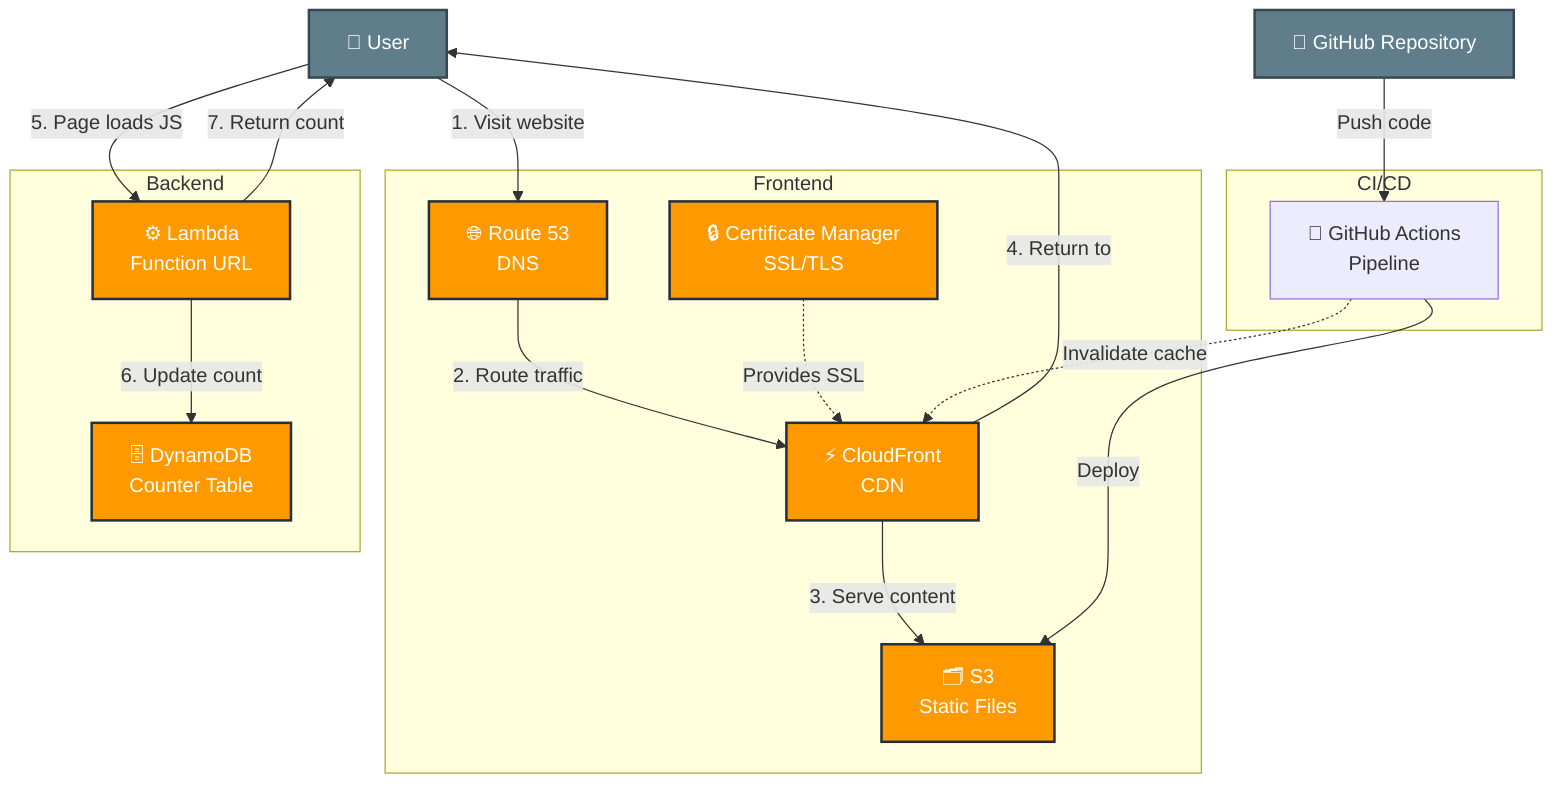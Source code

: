 graph TB
    %% External
    User[👤 User]
    GitHub[📁 GitHub Repository]
    
    %% Frontend Services
    subgraph "Frontend"
        Route53[🌐 Route 53<br/>DNS]
        CloudFront[⚡ CloudFront<br/>CDN]
        S3[🗂️ S3<br/>Static Files]
        ACM[🔒 Certificate Manager<br/>SSL/TLS]
    end
    
    %% Backend Services  
    subgraph "Backend"
        Lambda[⚙️ Lambda<br/>Function URL]
        DynamoDB[🗄️ DynamoDB<br/>Counter Table]
    end
    
    %% CI/CD
    subgraph "CI/CD"
        Actions[🔄 GitHub Actions<br/>Pipeline]
    end
    
    %% User Flow
    User -->|1. Visit website| Route53
    Route53 -->|2. Route traffic| CloudFront
    CloudFront -->|3. Serve content| S3
    CloudFront -->|4. Return to| User
    
    %% SSL
    ACM -.->|Provides SSL| CloudFront
    
    %% Counter Flow
    User -->|5. Page loads JS| Lambda
    Lambda -->|6. Update count| DynamoDB
    Lambda -->|7. Return count| User
    
    %% CI/CD Flow
    GitHub -->|Push code| Actions
    Actions -->|Deploy| S3
    Actions -.->|Invalidate cache| CloudFront
    
    %% Styling
    classDef aws fill:#FF9900,stroke:#232F3E,stroke-width:2px,color:#fff
    classDef frontend fill:#4CAF50,stroke:#2E7D32,stroke-width:2px,color:#fff  
    classDef backend fill:#2196F3,stroke:#1565C0,stroke-width:2px,color:#fff
    classDef cicd fill:#9C27B0,stroke:#4A148C,stroke-width:2px,color:#fff
    classDef external fill:#607D8B,stroke:#37474F,stroke-width:2px,color:#fff
    
    class Route53,CloudFront,S3,ACM,Lambda,DynamoDB aws
    class User,GitHub external
